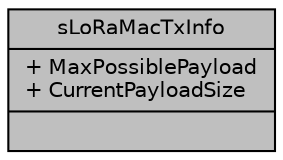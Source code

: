 digraph "sLoRaMacTxInfo"
{
  edge [fontname="Helvetica",fontsize="10",labelfontname="Helvetica",labelfontsize="10"];
  node [fontname="Helvetica",fontsize="10",shape=record];
  Node1 [label="{sLoRaMacTxInfo\n|+ MaxPossiblePayload\l+ CurrentPayloadSize\l|}",height=0.2,width=0.4,color="black", fillcolor="grey75", style="filled", fontcolor="black"];
}
